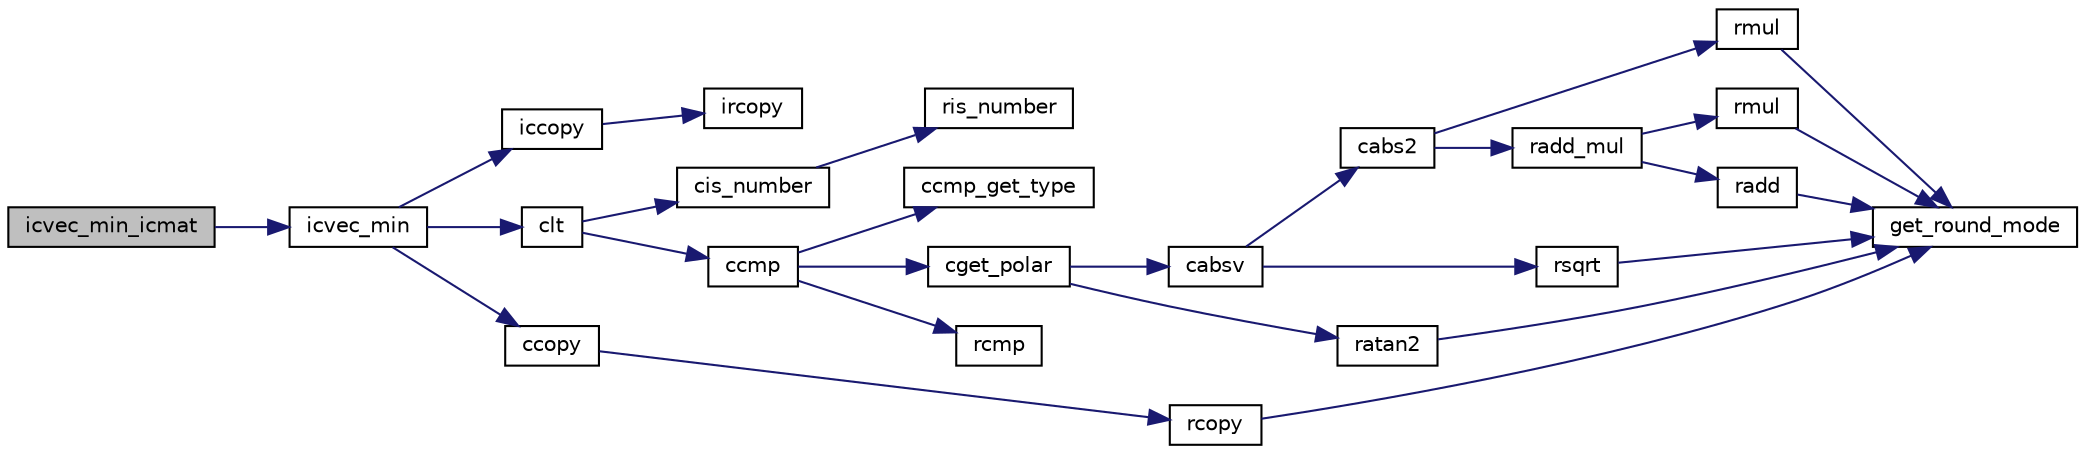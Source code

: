 digraph "icvec_min_icmat"
{
  edge [fontname="Helvetica",fontsize="10",labelfontname="Helvetica",labelfontsize="10"];
  node [fontname="Helvetica",fontsize="10",shape=record];
  rankdir="LR";
  Node397 [label="icvec_min_icmat",height=0.2,width=0.4,color="black", fillcolor="grey75", style="filled", fontcolor="black"];
  Node397 -> Node398 [color="midnightblue",fontsize="10",style="solid",fontname="Helvetica"];
  Node398 [label="icvec_min",height=0.2,width=0.4,color="black", fillcolor="white", style="filled",URL="$icvec_8c.html#a9d458ca142df0b06b73ed2aa6f1e00d9",tooltip="最小値 [y0,y1]=[min(x0),min(x1)] "];
  Node398 -> Node399 [color="midnightblue",fontsize="10",style="solid",fontname="Helvetica"];
  Node399 [label="iccopy",height=0.2,width=0.4,color="black", fillcolor="white", style="filled",URL="$icmulti_8c.html#a0e3f5efa94c1a1e8cc0a527d6cbcbdee",tooltip="コピー [y0,y1]=[x0,x1]. "];
  Node399 -> Node400 [color="midnightblue",fontsize="10",style="solid",fontname="Helvetica"];
  Node400 [label="ircopy",height=0.2,width=0.4,color="black", fillcolor="white", style="filled",URL="$irmulti_8c.html#aaf2192a33e04cbba12da47550fde287e",tooltip="コピー [y0,y1]=[x0,x1]. "];
  Node398 -> Node401 [color="midnightblue",fontsize="10",style="solid",fontname="Helvetica"];
  Node401 [label="clt",height=0.2,width=0.4,color="black", fillcolor="white", style="filled",URL="$cmulti_8c.html#a81433c1bc71500e9b248de08757c78cd",tooltip="cmulti型の値の比較 x<y "];
  Node401 -> Node402 [color="midnightblue",fontsize="10",style="solid",fontname="Helvetica"];
  Node402 [label="cis_number",height=0.2,width=0.4,color="black", fillcolor="white", style="filled",URL="$cmulti_8c.html#a0873a88220c125143451a70a83a712f6",tooltip="cmulti型が数であるかの判定. "];
  Node402 -> Node403 [color="midnightblue",fontsize="10",style="solid",fontname="Helvetica"];
  Node403 [label="ris_number",height=0.2,width=0.4,color="black", fillcolor="white", style="filled",URL="$is__rmulti_8h.html#a02c3c838634809fb6260ab78926b5f8b",tooltip="rmulti型が数であるかの判定. "];
  Node401 -> Node404 [color="midnightblue",fontsize="10",style="solid",fontname="Helvetica"];
  Node404 [label="ccmp",height=0.2,width=0.4,color="black", fillcolor="white", style="filled",URL="$cmulti_8c.html#a9d30ad3cd5a86d816ac906db4d8dfbff",tooltip="cmulti型の値の比較 x<=>y "];
  Node404 -> Node405 [color="midnightblue",fontsize="10",style="solid",fontname="Helvetica"];
  Node405 [label="ccmp_get_type",height=0.2,width=0.4,color="black", fillcolor="white", style="filled",URL="$cmulti_8c.html#ad4e2a45b385acf35da73368b3eb29cad",tooltip="cmulti型の値の比較 x<=>y の方法の取得 "];
  Node404 -> Node406 [color="midnightblue",fontsize="10",style="solid",fontname="Helvetica"];
  Node406 [label="cget_polar",height=0.2,width=0.4,color="black", fillcolor="white", style="filled",URL="$cmulti_8c.html#a1244b9bf1f9c3419f0d161e8ab7c94a1",tooltip="cmulti型の極座標 z=r*exp(i*theta) "];
  Node406 -> Node407 [color="midnightblue",fontsize="10",style="solid",fontname="Helvetica"];
  Node407 [label="cabsv",height=0.2,width=0.4,color="black", fillcolor="white", style="filled",URL="$cmulti_8c.html#ae6aa56ed1fbc6ffe1d33b6dea08330af",tooltip="cmulti型の絶対値 y=abs(x) "];
  Node407 -> Node408 [color="midnightblue",fontsize="10",style="solid",fontname="Helvetica"];
  Node408 [label="cabs2",height=0.2,width=0.4,color="black", fillcolor="white", style="filled",URL="$cmulti_8c.html#a11731685d9039dad69dd6b81acb1b64a",tooltip="cmulti型の絶対値の平方 y=abs(x)^2 "];
  Node408 -> Node409 [color="midnightblue",fontsize="10",style="solid",fontname="Helvetica"];
  Node409 [label="rmul",height=0.2,width=0.4,color="black", fillcolor="white", style="filled",URL="$is__rmulti_8h.html#a823702afaeee275caf7d0946679b3292",tooltip="rmulti型の掛け算 z=x*y "];
  Node409 -> Node410 [color="midnightblue",fontsize="10",style="solid",fontname="Helvetica"];
  Node410 [label="get_round_mode",height=0.2,width=0.4,color="black", fillcolor="white", style="filled",URL="$rmulti_8c.html#a87ddf80272b2d930dcc2d3466a9b1d74",tooltip="rmulti型の丸めモードの状態の取得. "];
  Node408 -> Node411 [color="midnightblue",fontsize="10",style="solid",fontname="Helvetica"];
  Node411 [label="radd_mul",height=0.2,width=0.4,color="black", fillcolor="white", style="filled",URL="$is__rmulti_8h.html#a05f48c1dd7a3fde008998c2533c5909c",tooltip="rmulti型の掛け算の加算 z+=x*y "];
  Node411 -> Node412 [color="midnightblue",fontsize="10",style="solid",fontname="Helvetica"];
  Node412 [label="rmul",height=0.2,width=0.4,color="black", fillcolor="white", style="filled",URL="$rmulti_8c.html#a823702afaeee275caf7d0946679b3292",tooltip="rmulti型の掛け算 z=x*y "];
  Node412 -> Node410 [color="midnightblue",fontsize="10",style="solid",fontname="Helvetica"];
  Node411 -> Node413 [color="midnightblue",fontsize="10",style="solid",fontname="Helvetica"];
  Node413 [label="radd",height=0.2,width=0.4,color="black", fillcolor="white", style="filled",URL="$rmulti_8c.html#a813e20e23a783bb1cf2e65a9f16ae34d",tooltip="rmulti型の足し算 z=x+y "];
  Node413 -> Node410 [color="midnightblue",fontsize="10",style="solid",fontname="Helvetica"];
  Node407 -> Node414 [color="midnightblue",fontsize="10",style="solid",fontname="Helvetica"];
  Node414 [label="rsqrt",height=0.2,width=0.4,color="black", fillcolor="white", style="filled",URL="$is__rmulti_8h.html#a26662dbe8af4b87190d09ee080a6c18f",tooltip="rmulti型の計算 y=sqrt(x) "];
  Node414 -> Node410 [color="midnightblue",fontsize="10",style="solid",fontname="Helvetica"];
  Node406 -> Node415 [color="midnightblue",fontsize="10",style="solid",fontname="Helvetica"];
  Node415 [label="ratan2",height=0.2,width=0.4,color="black", fillcolor="white", style="filled",URL="$is__rmulti_8h.html#a1e020fe475737e887f7d5a969bc53e1a",tooltip="rmulti型の計算 y=arctan(x/y) "];
  Node415 -> Node410 [color="midnightblue",fontsize="10",style="solid",fontname="Helvetica"];
  Node404 -> Node416 [color="midnightblue",fontsize="10",style="solid",fontname="Helvetica"];
  Node416 [label="rcmp",height=0.2,width=0.4,color="black", fillcolor="white", style="filled",URL="$is__rmulti_8h.html#aa7f2e03f88a388911123c82ad3f36b16",tooltip="rmulti型の値の比較 x<=>y "];
  Node398 -> Node417 [color="midnightblue",fontsize="10",style="solid",fontname="Helvetica"];
  Node417 [label="ccopy",height=0.2,width=0.4,color="black", fillcolor="white", style="filled",URL="$cmulti_8c.html#a1e47638f0ad42d860851735ba469c510",tooltip="cmulti型の値のコピー y=x. "];
  Node417 -> Node418 [color="midnightblue",fontsize="10",style="solid",fontname="Helvetica"];
  Node418 [label="rcopy",height=0.2,width=0.4,color="black", fillcolor="white", style="filled",URL="$is__rmulti_8h.html#af5021e0432394a8697046e37b63c9331",tooltip="rmulti型の値のコピー y=x. "];
  Node418 -> Node410 [color="midnightblue",fontsize="10",style="solid",fontname="Helvetica"];
}
